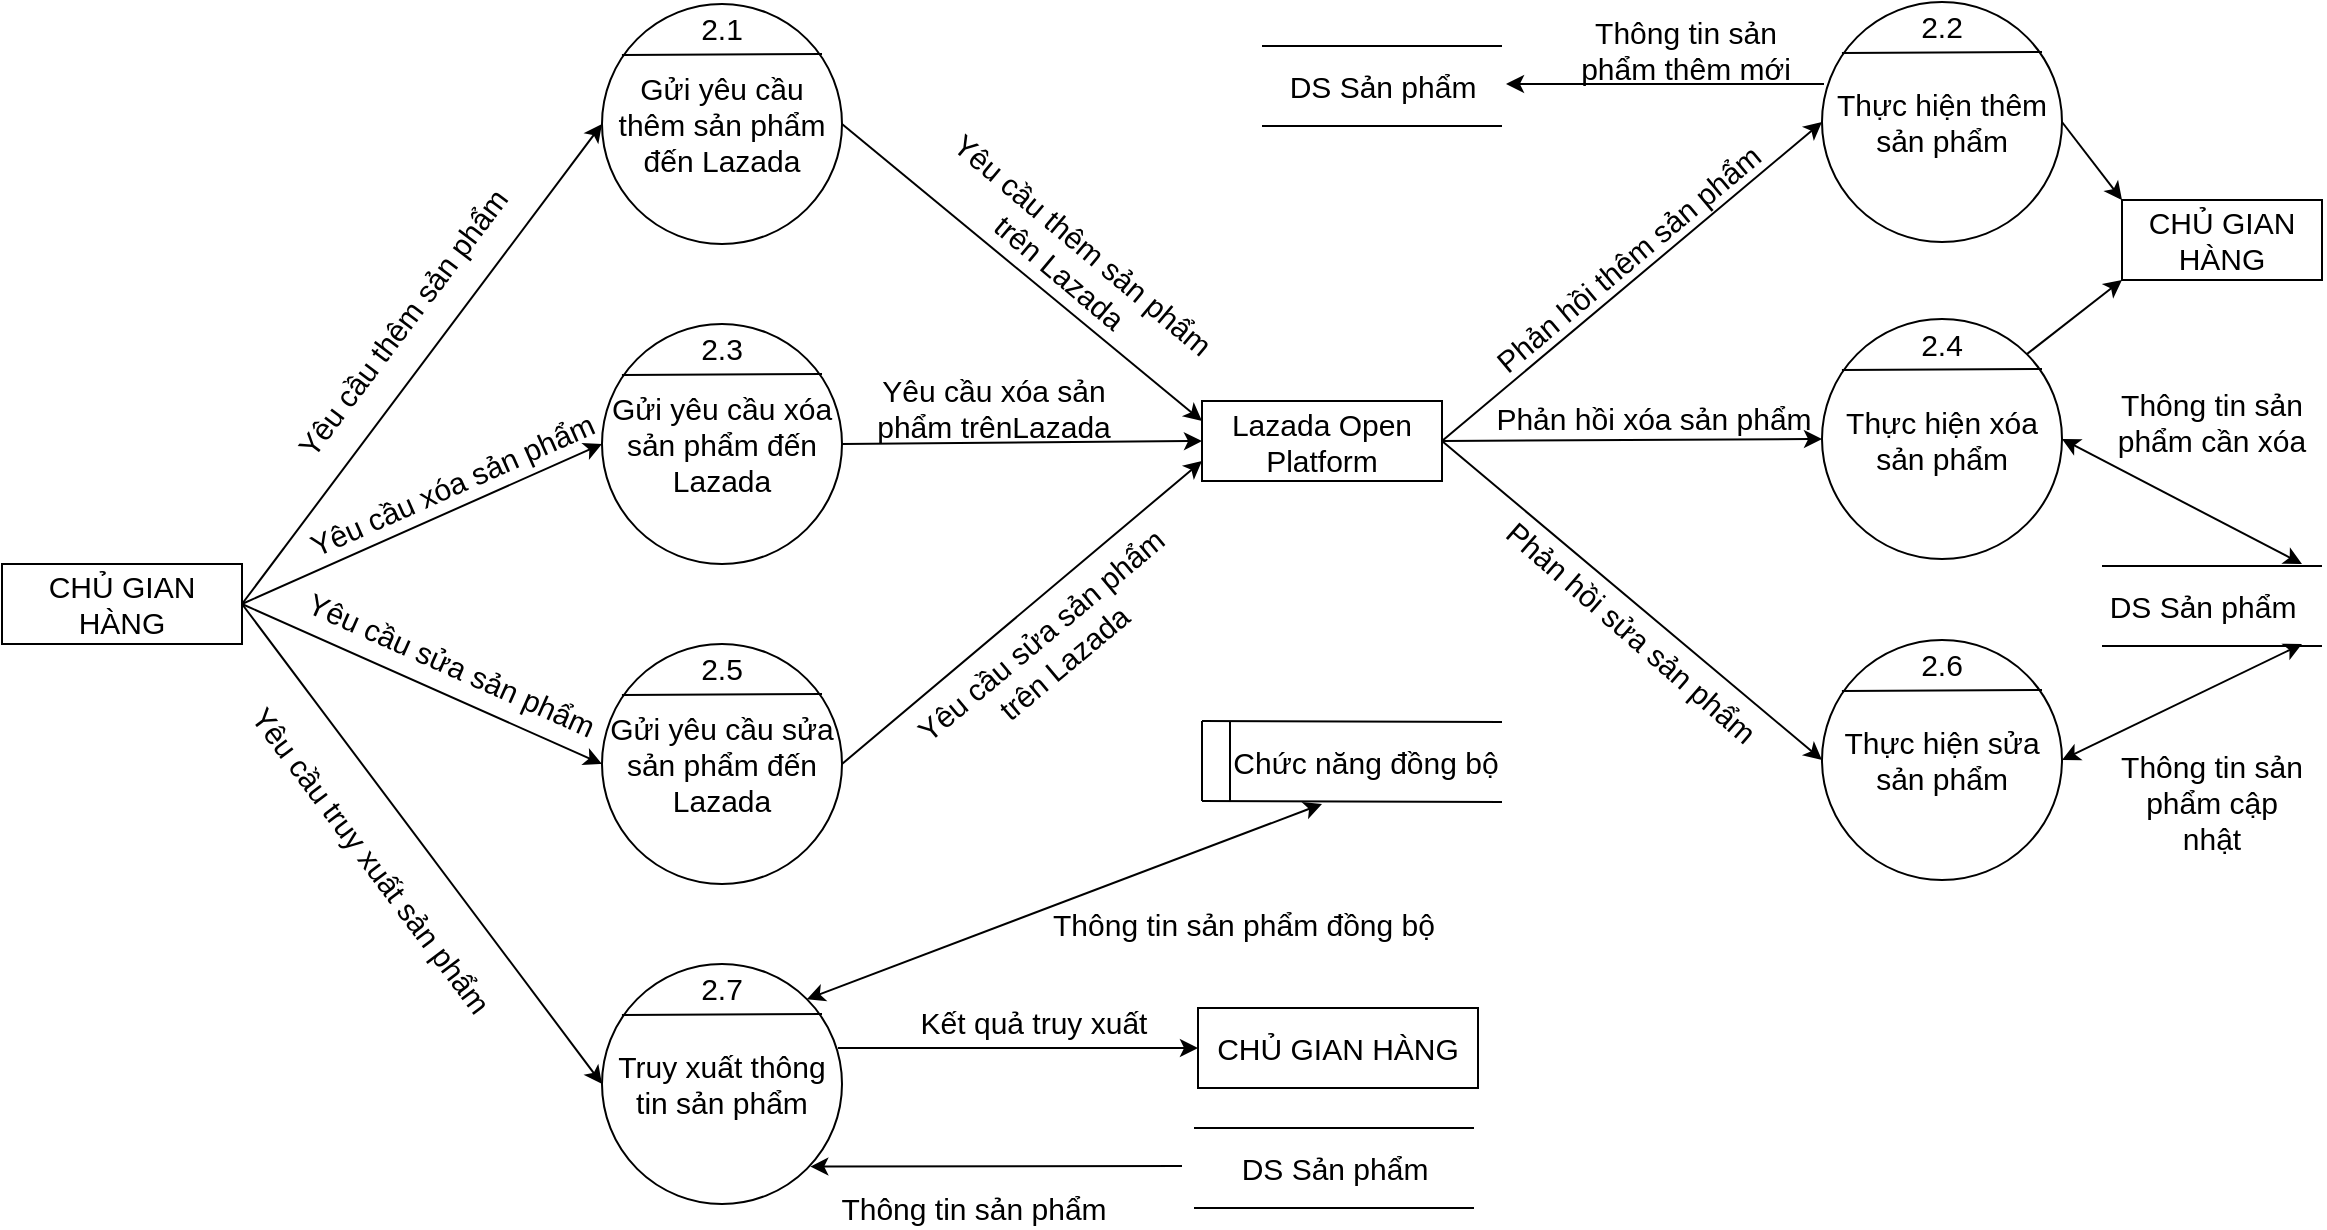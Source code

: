 <mxfile version="13.10.4" type="github">
  <diagram id="q8GmcW_rSTkQZfrbSWMd" name="Page-1">
    <mxGraphModel dx="868" dy="425" grid="1" gridSize="10" guides="1" tooltips="1" connect="1" arrows="1" fold="1" page="1" pageScale="1" pageWidth="1169" pageHeight="827" math="0" shadow="0">
      <root>
        <mxCell id="0" />
        <mxCell id="1" parent="0" />
        <mxCell id="TPfWJEnPgJtiMkIEYzQY-1" value="&lt;font style=&quot;font-size: 15px;&quot;&gt;CHỦ GIAN HÀNG&lt;/font&gt;" style="rounded=0;whiteSpace=wrap;html=1;fontSize=15;" parent="1" vertex="1">
          <mxGeometry y="360" width="120" height="40" as="geometry" />
        </mxCell>
        <mxCell id="TPfWJEnPgJtiMkIEYzQY-2" value="Gửi yêu cầu thêm sản phẩm đến Lazada" style="ellipse;whiteSpace=wrap;html=1;aspect=fixed;fontSize=15;" parent="1" vertex="1">
          <mxGeometry x="300" y="80" width="120" height="120" as="geometry" />
        </mxCell>
        <mxCell id="TPfWJEnPgJtiMkIEYzQY-3" value="" style="endArrow=none;html=1;exitX=0.083;exitY=0.213;exitDx=0;exitDy=0;exitPerimeter=0;fontSize=15;" parent="1" source="TPfWJEnPgJtiMkIEYzQY-2" edge="1">
          <mxGeometry width="50" height="50" relative="1" as="geometry">
            <mxPoint x="317.574" y="105.574" as="sourcePoint" />
            <mxPoint x="410" y="105" as="targetPoint" />
          </mxGeometry>
        </mxCell>
        <mxCell id="TPfWJEnPgJtiMkIEYzQY-4" value="2.1" style="text;html=1;strokeColor=none;fillColor=none;align=center;verticalAlign=middle;whiteSpace=wrap;rounded=0;fontSize=15;" parent="1" vertex="1">
          <mxGeometry x="340" y="82" width="40" height="20" as="geometry" />
        </mxCell>
        <mxCell id="TPfWJEnPgJtiMkIEYzQY-20" value="" style="endArrow=none;html=1;fontSize=15;" parent="1" edge="1">
          <mxGeometry width="50" height="50" relative="1" as="geometry">
            <mxPoint x="1050" y="361" as="sourcePoint" />
            <mxPoint x="1160" y="361" as="targetPoint" />
          </mxGeometry>
        </mxCell>
        <mxCell id="TPfWJEnPgJtiMkIEYzQY-21" value="" style="endArrow=none;html=1;fontSize=15;" parent="1" edge="1">
          <mxGeometry width="50" height="50" relative="1" as="geometry">
            <mxPoint x="1050" y="401" as="sourcePoint" />
            <mxPoint x="1160" y="401" as="targetPoint" />
          </mxGeometry>
        </mxCell>
        <mxCell id="TPfWJEnPgJtiMkIEYzQY-22" value="DS Sản phẩm" style="text;html=1;align=center;verticalAlign=middle;resizable=0;points=[];autosize=1;fontSize=15;" parent="1" vertex="1">
          <mxGeometry x="1045" y="371" width="110" height="20" as="geometry" />
        </mxCell>
        <mxCell id="sZh9I4Q25vFOTDIrLgTW-1" value="" style="endArrow=classic;html=1;fontSize=15;exitX=1;exitY=0.5;exitDx=0;exitDy=0;entryX=0;entryY=0.5;entryDx=0;entryDy=0;" parent="1" source="TPfWJEnPgJtiMkIEYzQY-1" target="TPfWJEnPgJtiMkIEYzQY-2" edge="1">
          <mxGeometry width="50" height="50" relative="1" as="geometry">
            <mxPoint x="170" y="220" as="sourcePoint" />
            <mxPoint x="220" y="170" as="targetPoint" />
          </mxGeometry>
        </mxCell>
        <mxCell id="sZh9I4Q25vFOTDIrLgTW-2" value="Yêu cầu thêm sản phẩm" style="text;html=1;strokeColor=none;fillColor=none;align=center;verticalAlign=middle;whiteSpace=wrap;rounded=0;fontSize=15;rotation=307;" parent="1" vertex="1">
          <mxGeometry x="105" y="229" width="190" height="20" as="geometry" />
        </mxCell>
        <mxCell id="sZh9I4Q25vFOTDIrLgTW-3" value="Gửi yêu cầu xóa sản phẩm đến Lazada" style="ellipse;whiteSpace=wrap;html=1;aspect=fixed;fontSize=15;" parent="1" vertex="1">
          <mxGeometry x="300" y="240" width="120" height="120" as="geometry" />
        </mxCell>
        <mxCell id="sZh9I4Q25vFOTDIrLgTW-4" value="" style="endArrow=none;html=1;exitX=0.083;exitY=0.213;exitDx=0;exitDy=0;exitPerimeter=0;fontSize=15;" parent="1" source="sZh9I4Q25vFOTDIrLgTW-3" edge="1">
          <mxGeometry width="50" height="50" relative="1" as="geometry">
            <mxPoint x="317.574" y="265.574" as="sourcePoint" />
            <mxPoint x="410" y="265" as="targetPoint" />
          </mxGeometry>
        </mxCell>
        <mxCell id="sZh9I4Q25vFOTDIrLgTW-5" value="2.3" style="text;html=1;strokeColor=none;fillColor=none;align=center;verticalAlign=middle;whiteSpace=wrap;rounded=0;fontSize=15;" parent="1" vertex="1">
          <mxGeometry x="340" y="242" width="40" height="20" as="geometry" />
        </mxCell>
        <mxCell id="sZh9I4Q25vFOTDIrLgTW-6" value="Gửi yêu cầu sửa sản phẩm đến Lazada" style="ellipse;whiteSpace=wrap;html=1;aspect=fixed;fontSize=15;" parent="1" vertex="1">
          <mxGeometry x="300" y="400" width="120" height="120" as="geometry" />
        </mxCell>
        <mxCell id="sZh9I4Q25vFOTDIrLgTW-7" value="" style="endArrow=none;html=1;exitX=0.083;exitY=0.213;exitDx=0;exitDy=0;exitPerimeter=0;fontSize=15;" parent="1" source="sZh9I4Q25vFOTDIrLgTW-6" edge="1">
          <mxGeometry width="50" height="50" relative="1" as="geometry">
            <mxPoint x="317.574" y="425.574" as="sourcePoint" />
            <mxPoint x="410" y="425" as="targetPoint" />
          </mxGeometry>
        </mxCell>
        <mxCell id="sZh9I4Q25vFOTDIrLgTW-8" value="2.5" style="text;html=1;strokeColor=none;fillColor=none;align=center;verticalAlign=middle;whiteSpace=wrap;rounded=0;fontSize=15;" parent="1" vertex="1">
          <mxGeometry x="340" y="402" width="40" height="20" as="geometry" />
        </mxCell>
        <mxCell id="sZh9I4Q25vFOTDIrLgTW-9" value="Truy xuất thông tin sản phẩm" style="ellipse;whiteSpace=wrap;html=1;aspect=fixed;fontSize=15;" parent="1" vertex="1">
          <mxGeometry x="300" y="560" width="120" height="120" as="geometry" />
        </mxCell>
        <mxCell id="sZh9I4Q25vFOTDIrLgTW-10" value="" style="endArrow=none;html=1;exitX=0.083;exitY=0.213;exitDx=0;exitDy=0;exitPerimeter=0;fontSize=15;" parent="1" source="sZh9I4Q25vFOTDIrLgTW-9" edge="1">
          <mxGeometry width="50" height="50" relative="1" as="geometry">
            <mxPoint x="317.574" y="585.574" as="sourcePoint" />
            <mxPoint x="410" y="585" as="targetPoint" />
          </mxGeometry>
        </mxCell>
        <mxCell id="sZh9I4Q25vFOTDIrLgTW-11" value="2.7" style="text;html=1;strokeColor=none;fillColor=none;align=center;verticalAlign=middle;whiteSpace=wrap;rounded=0;fontSize=15;" parent="1" vertex="1">
          <mxGeometry x="340" y="562" width="40" height="20" as="geometry" />
        </mxCell>
        <mxCell id="sZh9I4Q25vFOTDIrLgTW-12" value="" style="endArrow=classic;html=1;fontSize=15;exitX=1;exitY=0.5;exitDx=0;exitDy=0;entryX=0;entryY=0.5;entryDx=0;entryDy=0;" parent="1" source="TPfWJEnPgJtiMkIEYzQY-1" target="sZh9I4Q25vFOTDIrLgTW-3" edge="1">
          <mxGeometry width="50" height="50" relative="1" as="geometry">
            <mxPoint x="120" y="280" as="sourcePoint" />
            <mxPoint x="170" y="230" as="targetPoint" />
          </mxGeometry>
        </mxCell>
        <mxCell id="sZh9I4Q25vFOTDIrLgTW-13" value="Yêu cầu xóa sản phẩm" style="text;html=1;strokeColor=none;fillColor=none;align=center;verticalAlign=middle;whiteSpace=wrap;rounded=0;fontSize=15;rotation=336;" parent="1" vertex="1">
          <mxGeometry x="140" y="310" width="170" height="20" as="geometry" />
        </mxCell>
        <mxCell id="sZh9I4Q25vFOTDIrLgTW-14" value="" style="endArrow=classic;html=1;fontSize=15;exitX=1;exitY=0.5;exitDx=0;exitDy=0;entryX=0;entryY=0.5;entryDx=0;entryDy=0;" parent="1" source="TPfWJEnPgJtiMkIEYzQY-1" target="sZh9I4Q25vFOTDIrLgTW-6" edge="1">
          <mxGeometry width="50" height="50" relative="1" as="geometry">
            <mxPoint x="120" y="380" as="sourcePoint" />
            <mxPoint x="170" y="330" as="targetPoint" />
          </mxGeometry>
        </mxCell>
        <mxCell id="sZh9I4Q25vFOTDIrLgTW-15" value="Yêu cầu sửa sản phẩm" style="text;html=1;strokeColor=none;fillColor=none;align=center;verticalAlign=middle;whiteSpace=wrap;rounded=0;fontSize=15;rotation=24;" parent="1" vertex="1">
          <mxGeometry x="145" y="400" width="160" height="20" as="geometry" />
        </mxCell>
        <mxCell id="sZh9I4Q25vFOTDIrLgTW-16" value="" style="endArrow=classic;html=1;fontSize=15;exitX=1;exitY=0.5;exitDx=0;exitDy=0;entryX=0;entryY=0.5;entryDx=0;entryDy=0;" parent="1" source="TPfWJEnPgJtiMkIEYzQY-1" target="sZh9I4Q25vFOTDIrLgTW-9" edge="1">
          <mxGeometry width="50" height="50" relative="1" as="geometry">
            <mxPoint x="120" y="380" as="sourcePoint" />
            <mxPoint x="170" y="330" as="targetPoint" />
          </mxGeometry>
        </mxCell>
        <mxCell id="sZh9I4Q25vFOTDIrLgTW-17" value="Yêu cầu truy xuất sản phẩm" style="text;html=1;strokeColor=none;fillColor=none;align=center;verticalAlign=middle;whiteSpace=wrap;rounded=0;fontSize=15;rotation=53;" parent="1" vertex="1">
          <mxGeometry x="90" y="498" width="190" height="20" as="geometry" />
        </mxCell>
        <mxCell id="sZh9I4Q25vFOTDIrLgTW-18" value="Lazada Open Platform" style="rounded=0;whiteSpace=wrap;html=1;fontSize=15;" parent="1" vertex="1">
          <mxGeometry x="600" y="278.5" width="120" height="40" as="geometry" />
        </mxCell>
        <mxCell id="sZh9I4Q25vFOTDIrLgTW-19" value="" style="endArrow=classic;html=1;fontSize=15;entryX=0;entryY=0.25;entryDx=0;entryDy=0;exitX=1;exitY=0.5;exitDx=0;exitDy=0;" parent="1" source="TPfWJEnPgJtiMkIEYzQY-2" target="sZh9I4Q25vFOTDIrLgTW-18" edge="1">
          <mxGeometry width="50" height="50" relative="1" as="geometry">
            <mxPoint x="400" y="370" as="sourcePoint" />
            <mxPoint x="450" y="320" as="targetPoint" />
          </mxGeometry>
        </mxCell>
        <mxCell id="sZh9I4Q25vFOTDIrLgTW-20" value="" style="endArrow=classic;html=1;fontSize=15;entryX=0;entryY=0.5;entryDx=0;entryDy=0;exitX=1;exitY=0.5;exitDx=0;exitDy=0;" parent="1" source="sZh9I4Q25vFOTDIrLgTW-3" target="sZh9I4Q25vFOTDIrLgTW-18" edge="1">
          <mxGeometry width="50" height="50" relative="1" as="geometry">
            <mxPoint x="400" y="370" as="sourcePoint" />
            <mxPoint x="450" y="320" as="targetPoint" />
          </mxGeometry>
        </mxCell>
        <mxCell id="sZh9I4Q25vFOTDIrLgTW-21" value="" style="endArrow=classic;html=1;fontSize=15;exitX=1;exitY=0.5;exitDx=0;exitDy=0;entryX=0;entryY=0.75;entryDx=0;entryDy=0;" parent="1" source="sZh9I4Q25vFOTDIrLgTW-6" target="sZh9I4Q25vFOTDIrLgTW-18" edge="1">
          <mxGeometry width="50" height="50" relative="1" as="geometry">
            <mxPoint x="400" y="370" as="sourcePoint" />
            <mxPoint x="450" y="320" as="targetPoint" />
          </mxGeometry>
        </mxCell>
        <mxCell id="sZh9I4Q25vFOTDIrLgTW-23" value="Yêu cầu thêm sản phẩm trên Lazada" style="text;html=1;strokeColor=none;fillColor=none;align=center;verticalAlign=middle;whiteSpace=wrap;rounded=0;fontSize=15;rotation=40;" parent="1" vertex="1">
          <mxGeometry x="445" y="197" width="180" height="20" as="geometry" />
        </mxCell>
        <mxCell id="sZh9I4Q25vFOTDIrLgTW-24" value="Yêu cầu xóa sản phẩm trênLazada" style="text;html=1;strokeColor=none;fillColor=none;align=center;verticalAlign=middle;whiteSpace=wrap;rounded=0;fontSize=15;rotation=0;" parent="1" vertex="1">
          <mxGeometry x="431" y="257" width="130" height="50" as="geometry" />
        </mxCell>
        <mxCell id="sZh9I4Q25vFOTDIrLgTW-25" value="Yêu cầu sửa sản phẩm &lt;br style=&quot;font-size: 15px;&quot;&gt;trên Lazada" style="text;html=1;strokeColor=none;fillColor=none;align=center;verticalAlign=middle;whiteSpace=wrap;rounded=0;fontSize=15;rotation=320;" parent="1" vertex="1">
          <mxGeometry x="445" y="391" width="160.14" height="22" as="geometry" />
        </mxCell>
        <mxCell id="sZh9I4Q25vFOTDIrLgTW-27" value="Thực hiện thêm sản phẩm" style="ellipse;whiteSpace=wrap;html=1;aspect=fixed;fontSize=15;" parent="1" vertex="1">
          <mxGeometry x="910" y="79" width="120" height="120" as="geometry" />
        </mxCell>
        <mxCell id="sZh9I4Q25vFOTDIrLgTW-28" value="" style="endArrow=none;html=1;exitX=0.083;exitY=0.213;exitDx=0;exitDy=0;exitPerimeter=0;fontSize=15;" parent="1" source="sZh9I4Q25vFOTDIrLgTW-27" edge="1">
          <mxGeometry width="50" height="50" relative="1" as="geometry">
            <mxPoint x="927.574" y="104.574" as="sourcePoint" />
            <mxPoint x="1020" y="104" as="targetPoint" />
          </mxGeometry>
        </mxCell>
        <mxCell id="sZh9I4Q25vFOTDIrLgTW-29" value="2.2" style="text;html=1;strokeColor=none;fillColor=none;align=center;verticalAlign=middle;whiteSpace=wrap;rounded=0;fontSize=15;" parent="1" vertex="1">
          <mxGeometry x="950" y="81" width="40" height="20" as="geometry" />
        </mxCell>
        <mxCell id="sZh9I4Q25vFOTDIrLgTW-30" value="Thực hiện xóa sản phẩm" style="ellipse;whiteSpace=wrap;html=1;aspect=fixed;fontSize=15;" parent="1" vertex="1">
          <mxGeometry x="910" y="237.5" width="120" height="120" as="geometry" />
        </mxCell>
        <mxCell id="sZh9I4Q25vFOTDIrLgTW-31" value="" style="endArrow=none;html=1;exitX=0.083;exitY=0.213;exitDx=0;exitDy=0;exitPerimeter=0;fontSize=15;" parent="1" source="sZh9I4Q25vFOTDIrLgTW-30" edge="1">
          <mxGeometry width="50" height="50" relative="1" as="geometry">
            <mxPoint x="927.574" y="263.074" as="sourcePoint" />
            <mxPoint x="1020" y="262.5" as="targetPoint" />
          </mxGeometry>
        </mxCell>
        <mxCell id="sZh9I4Q25vFOTDIrLgTW-32" value="2.4" style="text;html=1;strokeColor=none;fillColor=none;align=center;verticalAlign=middle;whiteSpace=wrap;rounded=0;fontSize=15;" parent="1" vertex="1">
          <mxGeometry x="950" y="239.5" width="40" height="20" as="geometry" />
        </mxCell>
        <mxCell id="sZh9I4Q25vFOTDIrLgTW-33" value="Thực hiện sửa sản phẩm" style="ellipse;whiteSpace=wrap;aspect=fixed;fontSize=15;" parent="1" vertex="1">
          <mxGeometry x="910" y="398" width="120" height="120" as="geometry" />
        </mxCell>
        <mxCell id="sZh9I4Q25vFOTDIrLgTW-34" value="" style="endArrow=none;exitX=0.083;exitY=0.213;exitDx=0;exitDy=0;exitPerimeter=0;fontSize=15;" parent="1" source="sZh9I4Q25vFOTDIrLgTW-33" edge="1">
          <mxGeometry width="50" height="50" relative="1" as="geometry">
            <mxPoint x="927.574" y="423.574" as="sourcePoint" />
            <mxPoint x="1020" y="423" as="targetPoint" />
          </mxGeometry>
        </mxCell>
        <mxCell id="sZh9I4Q25vFOTDIrLgTW-35" value="2.6" style="text;strokeColor=none;fillColor=none;align=center;verticalAlign=middle;whiteSpace=wrap;rounded=0;fontSize=15;" parent="1" vertex="1">
          <mxGeometry x="950" y="400" width="40" height="20" as="geometry" />
        </mxCell>
        <mxCell id="sZh9I4Q25vFOTDIrLgTW-36" value="" style="endArrow=classic;html=1;fontSize=15;exitX=1;exitY=0.5;exitDx=0;exitDy=0;entryX=0;entryY=0.5;entryDx=0;entryDy=0;" parent="1" source="sZh9I4Q25vFOTDIrLgTW-18" target="sZh9I4Q25vFOTDIrLgTW-27" edge="1">
          <mxGeometry width="50" height="50" relative="1" as="geometry">
            <mxPoint x="820" y="350" as="sourcePoint" />
            <mxPoint x="870" y="300" as="targetPoint" />
          </mxGeometry>
        </mxCell>
        <mxCell id="sZh9I4Q25vFOTDIrLgTW-37" value="" style="endArrow=classic;html=1;fontSize=15;exitX=1;exitY=0.5;exitDx=0;exitDy=0;entryX=0;entryY=0.5;entryDx=0;entryDy=0;" parent="1" source="sZh9I4Q25vFOTDIrLgTW-18" target="sZh9I4Q25vFOTDIrLgTW-30" edge="1">
          <mxGeometry width="50" height="50" relative="1" as="geometry">
            <mxPoint x="820" y="350" as="sourcePoint" />
            <mxPoint x="870" y="300" as="targetPoint" />
          </mxGeometry>
        </mxCell>
        <mxCell id="sZh9I4Q25vFOTDIrLgTW-38" value="" style="endArrow=classic;html=1;fontSize=15;exitX=1;exitY=0.5;exitDx=0;exitDy=0;entryX=0;entryY=0.5;entryDx=0;entryDy=0;" parent="1" source="sZh9I4Q25vFOTDIrLgTW-18" target="sZh9I4Q25vFOTDIrLgTW-33" edge="1">
          <mxGeometry width="50" height="50" relative="1" as="geometry">
            <mxPoint x="820" y="350" as="sourcePoint" />
            <mxPoint x="870" y="300" as="targetPoint" />
          </mxGeometry>
        </mxCell>
        <mxCell id="sZh9I4Q25vFOTDIrLgTW-39" value="Phản hồi thêm sản phẩm" style="text;html=1;strokeColor=none;fillColor=none;align=center;verticalAlign=middle;whiteSpace=wrap;rounded=0;fontSize=15;rotation=320;" parent="1" vertex="1">
          <mxGeometry x="723" y="197" width="180" height="20" as="geometry" />
        </mxCell>
        <mxCell id="sZh9I4Q25vFOTDIrLgTW-40" value="Phản hồi xóa sản phẩm" style="text;html=1;strokeColor=none;fillColor=none;align=center;verticalAlign=middle;whiteSpace=wrap;rounded=0;fontSize=15;rotation=0;" parent="1" vertex="1">
          <mxGeometry x="736" y="276.5" width="180" height="20" as="geometry" />
        </mxCell>
        <mxCell id="sZh9I4Q25vFOTDIrLgTW-41" value="Phản hồi sửa sản phẩm" style="text;html=1;strokeColor=none;fillColor=none;align=center;verticalAlign=middle;whiteSpace=wrap;rounded=0;fontSize=15;rotation=41;" parent="1" vertex="1">
          <mxGeometry x="725" y="384" width="180" height="20" as="geometry" />
        </mxCell>
        <mxCell id="sZh9I4Q25vFOTDIrLgTW-42" value="" style="endArrow=classic;html=1;fontSize=15;" parent="1" edge="1">
          <mxGeometry width="50" height="50" relative="1" as="geometry">
            <mxPoint x="911" y="120" as="sourcePoint" />
            <mxPoint x="752" y="120" as="targetPoint" />
          </mxGeometry>
        </mxCell>
        <mxCell id="sZh9I4Q25vFOTDIrLgTW-43" value="Thông tin sản phẩm thêm mới" style="text;html=1;strokeColor=none;fillColor=none;align=center;verticalAlign=middle;whiteSpace=wrap;rounded=0;fontSize=15;rotation=0;" parent="1" vertex="1">
          <mxGeometry x="777" y="93" width="130" height="20" as="geometry" />
        </mxCell>
        <mxCell id="sZh9I4Q25vFOTDIrLgTW-45" value="" style="endArrow=classic;startArrow=classic;html=1;fontSize=15;exitX=1;exitY=0.5;exitDx=0;exitDy=0;" parent="1" source="sZh9I4Q25vFOTDIrLgTW-33" edge="1">
          <mxGeometry width="50" height="50" relative="1" as="geometry">
            <mxPoint x="1090" y="369" as="sourcePoint" />
            <mxPoint x="1150" y="400" as="targetPoint" />
          </mxGeometry>
        </mxCell>
        <mxCell id="sZh9I4Q25vFOTDIrLgTW-46" value="Thông tin sản &lt;br style=&quot;font-size: 15px;&quot;&gt;phẩm cập nhật" style="text;html=1;strokeColor=none;fillColor=none;align=center;verticalAlign=middle;whiteSpace=wrap;rounded=0;fontSize=15;rotation=0;" parent="1" vertex="1">
          <mxGeometry x="1055" y="468.5" width="100" height="20" as="geometry" />
        </mxCell>
        <mxCell id="sZh9I4Q25vFOTDIrLgTW-48" value="" style="endArrow=classic;startArrow=classic;html=1;fontSize=15;exitX=1;exitY=0.5;exitDx=0;exitDy=0;" parent="1" source="sZh9I4Q25vFOTDIrLgTW-30" edge="1">
          <mxGeometry width="50" height="50" relative="1" as="geometry">
            <mxPoint x="1090" y="369" as="sourcePoint" />
            <mxPoint x="1150" y="360" as="targetPoint" />
          </mxGeometry>
        </mxCell>
        <mxCell id="sZh9I4Q25vFOTDIrLgTW-49" value="Thông tin sản &lt;br style=&quot;font-size: 15px;&quot;&gt;phẩm cần xóa" style="text;html=1;strokeColor=none;fillColor=none;align=center;verticalAlign=middle;whiteSpace=wrap;rounded=0;fontSize=15;rotation=0;" parent="1" vertex="1">
          <mxGeometry x="1050" y="278.5" width="110" height="20" as="geometry" />
        </mxCell>
        <mxCell id="sZh9I4Q25vFOTDIrLgTW-50" value="&lt;font style=&quot;font-size: 15px;&quot;&gt;CHỦ GIAN HÀNG&lt;/font&gt;" style="rounded=0;whiteSpace=wrap;html=1;fontSize=15;" parent="1" vertex="1">
          <mxGeometry x="1060" y="178" width="100" height="40" as="geometry" />
        </mxCell>
        <mxCell id="sZh9I4Q25vFOTDIrLgTW-51" value="" style="endArrow=classic;html=1;fontSize=15;exitX=1;exitY=0.5;exitDx=0;exitDy=0;entryX=0;entryY=0;entryDx=0;entryDy=0;" parent="1" source="sZh9I4Q25vFOTDIrLgTW-27" target="sZh9I4Q25vFOTDIrLgTW-50" edge="1">
          <mxGeometry width="50" height="50" relative="1" as="geometry">
            <mxPoint x="1050" y="269" as="sourcePoint" />
            <mxPoint x="1100" y="219" as="targetPoint" />
          </mxGeometry>
        </mxCell>
        <mxCell id="sZh9I4Q25vFOTDIrLgTW-52" value="" style="endArrow=none;html=1;fontSize=15;" parent="1" edge="1">
          <mxGeometry width="50" height="50" relative="1" as="geometry">
            <mxPoint x="630" y="101" as="sourcePoint" />
            <mxPoint x="750" y="101" as="targetPoint" />
          </mxGeometry>
        </mxCell>
        <mxCell id="sZh9I4Q25vFOTDIrLgTW-53" value="" style="endArrow=none;html=1;fontSize=15;" parent="1" edge="1">
          <mxGeometry width="50" height="50" relative="1" as="geometry">
            <mxPoint x="630" y="141.0" as="sourcePoint" />
            <mxPoint x="750" y="141.0" as="targetPoint" />
          </mxGeometry>
        </mxCell>
        <mxCell id="sZh9I4Q25vFOTDIrLgTW-54" value="DS Sản phẩm" style="text;html=1;align=center;verticalAlign=middle;resizable=0;points=[];autosize=1;fontSize=15;" parent="1" vertex="1">
          <mxGeometry x="635" y="111" width="110" height="20" as="geometry" />
        </mxCell>
        <mxCell id="sZh9I4Q25vFOTDIrLgTW-55" value="" style="endArrow=classic;html=1;fontSize=15;exitX=1;exitY=0;exitDx=0;exitDy=0;entryX=0;entryY=1;entryDx=0;entryDy=0;" parent="1" source="sZh9I4Q25vFOTDIrLgTW-30" target="sZh9I4Q25vFOTDIrLgTW-50" edge="1">
          <mxGeometry width="50" height="50" relative="1" as="geometry">
            <mxPoint x="1110" y="269" as="sourcePoint" />
            <mxPoint x="1260" y="255" as="targetPoint" />
          </mxGeometry>
        </mxCell>
        <mxCell id="sZh9I4Q25vFOTDIrLgTW-57" value="" style="endArrow=none;html=1;fontSize=15;" parent="1" edge="1">
          <mxGeometry width="50" height="50" relative="1" as="geometry">
            <mxPoint x="600" y="438.5" as="sourcePoint" />
            <mxPoint x="750" y="439" as="targetPoint" />
          </mxGeometry>
        </mxCell>
        <mxCell id="sZh9I4Q25vFOTDIrLgTW-58" value="" style="endArrow=none;html=1;fontSize=15;" parent="1" edge="1">
          <mxGeometry width="50" height="50" relative="1" as="geometry">
            <mxPoint x="600" y="478.5" as="sourcePoint" />
            <mxPoint x="750" y="479" as="targetPoint" />
          </mxGeometry>
        </mxCell>
        <mxCell id="sZh9I4Q25vFOTDIrLgTW-59" value="" style="endArrow=none;html=1;fontSize=15;" parent="1" edge="1">
          <mxGeometry width="50" height="50" relative="1" as="geometry">
            <mxPoint x="600" y="478.5" as="sourcePoint" />
            <mxPoint x="600" y="438.5" as="targetPoint" />
          </mxGeometry>
        </mxCell>
        <mxCell id="sZh9I4Q25vFOTDIrLgTW-60" value="" style="endArrow=none;html=1;fontSize=15;" parent="1" edge="1">
          <mxGeometry width="50" height="50" relative="1" as="geometry">
            <mxPoint x="614" y="478.5" as="sourcePoint" />
            <mxPoint x="614" y="438.5" as="targetPoint" />
          </mxGeometry>
        </mxCell>
        <mxCell id="sZh9I4Q25vFOTDIrLgTW-61" value="Chức năng đồng bộ" style="text;html=1;strokeColor=none;fillColor=none;align=center;verticalAlign=middle;whiteSpace=wrap;rounded=0;fontSize=15;" parent="1" vertex="1">
          <mxGeometry x="612" y="448.5" width="140" height="20" as="geometry" />
        </mxCell>
        <mxCell id="sZh9I4Q25vFOTDIrLgTW-62" value="" style="endArrow=classic;startArrow=classic;html=1;fontSize=15;exitX=1;exitY=0;exitDx=0;exitDy=0;" parent="1" source="sZh9I4Q25vFOTDIrLgTW-9" edge="1">
          <mxGeometry width="50" height="50" relative="1" as="geometry">
            <mxPoint x="640" y="640" as="sourcePoint" />
            <mxPoint x="660" y="480" as="targetPoint" />
          </mxGeometry>
        </mxCell>
        <mxCell id="sZh9I4Q25vFOTDIrLgTW-63" value="Thông tin sản phẩm đồng bộ" style="text;html=1;strokeColor=none;fillColor=none;align=center;verticalAlign=middle;whiteSpace=wrap;rounded=0;fontSize=15;rotation=0;" parent="1" vertex="1">
          <mxGeometry x="517" y="530" width="208" height="20" as="geometry" />
        </mxCell>
        <mxCell id="sZh9I4Q25vFOTDIrLgTW-64" value="&lt;font style=&quot;font-size: 15px;&quot;&gt;CHỦ GIAN HÀNG&lt;/font&gt;" style="rounded=0;whiteSpace=wrap;html=1;fontSize=15;" parent="1" vertex="1">
          <mxGeometry x="598" y="582" width="140" height="40" as="geometry" />
        </mxCell>
        <mxCell id="sZh9I4Q25vFOTDIrLgTW-65" value="" style="endArrow=classic;html=1;fontSize=15;exitX=1;exitY=0.5;exitDx=0;exitDy=0;" parent="1" target="sZh9I4Q25vFOTDIrLgTW-64" edge="1">
          <mxGeometry width="50" height="50" relative="1" as="geometry">
            <mxPoint x="418" y="602" as="sourcePoint" />
            <mxPoint x="728" y="532" as="targetPoint" />
          </mxGeometry>
        </mxCell>
        <mxCell id="sZh9I4Q25vFOTDIrLgTW-66" value="Kết quả truy xuất" style="text;html=1;strokeColor=none;fillColor=none;align=center;verticalAlign=middle;whiteSpace=wrap;rounded=0;fontSize=15;" parent="1" vertex="1">
          <mxGeometry x="455.88" y="579" width="120" height="20" as="geometry" />
        </mxCell>
        <mxCell id="sZh9I4Q25vFOTDIrLgTW-67" value="" style="endArrow=none;html=1;fontSize=15;" parent="1" edge="1">
          <mxGeometry width="50" height="50" relative="1" as="geometry">
            <mxPoint x="596" y="642" as="sourcePoint" />
            <mxPoint x="736" y="642" as="targetPoint" />
          </mxGeometry>
        </mxCell>
        <mxCell id="sZh9I4Q25vFOTDIrLgTW-68" value="" style="endArrow=none;html=1;fontSize=15;" parent="1" edge="1">
          <mxGeometry width="50" height="50" relative="1" as="geometry">
            <mxPoint x="596" y="682.0" as="sourcePoint" />
            <mxPoint x="736" y="682" as="targetPoint" />
          </mxGeometry>
        </mxCell>
        <mxCell id="sZh9I4Q25vFOTDIrLgTW-69" value="DS Sản phẩm" style="text;html=1;align=center;verticalAlign=middle;resizable=0;points=[];autosize=1;fontSize=15;" parent="1" vertex="1">
          <mxGeometry x="611" y="652" width="110" height="20" as="geometry" />
        </mxCell>
        <mxCell id="sZh9I4Q25vFOTDIrLgTW-70" value="" style="endArrow=classic;html=1;fontSize=15;" parent="1" edge="1">
          <mxGeometry width="50" height="50" relative="1" as="geometry">
            <mxPoint x="590" y="661" as="sourcePoint" />
            <mxPoint x="404.14" y="661.29" as="targetPoint" />
          </mxGeometry>
        </mxCell>
        <mxCell id="sZh9I4Q25vFOTDIrLgTW-71" value="Thông tin sản phẩm" style="text;html=1;strokeColor=none;fillColor=none;align=center;verticalAlign=middle;whiteSpace=wrap;rounded=0;fontSize=15;rotation=0;" parent="1" vertex="1">
          <mxGeometry x="411" y="672" width="150" height="20" as="geometry" />
        </mxCell>
      </root>
    </mxGraphModel>
  </diagram>
</mxfile>
